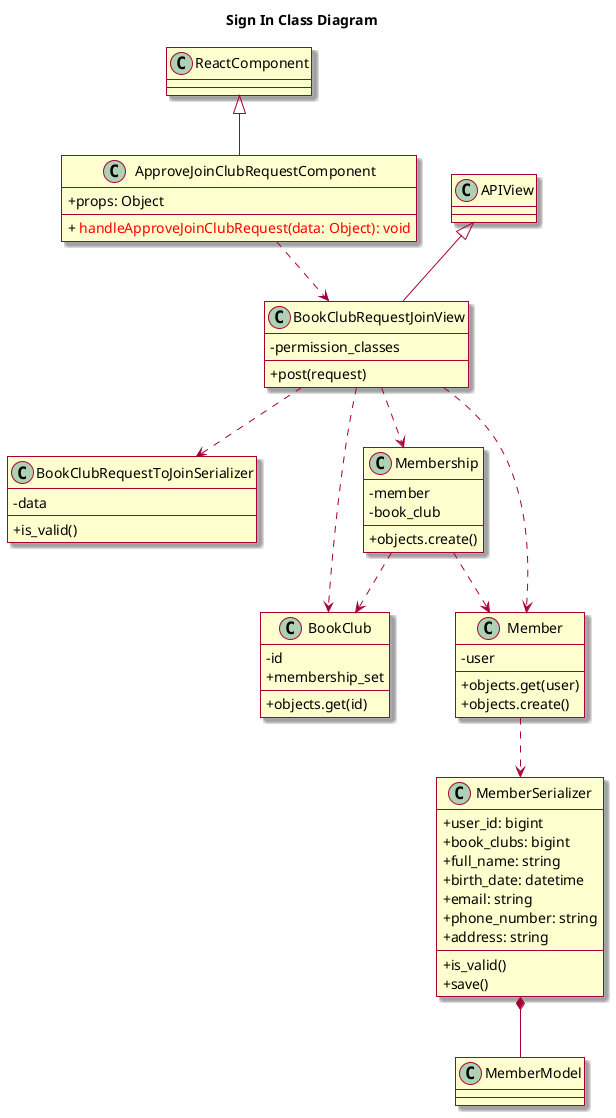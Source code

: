 @startuml

skin rose
skinparam classAttributeIconSize 0

title Sign In Class Diagram
class ReactComponent

class ApproveJoinClubRequestComponent {
	+ props: Object
	+ {method} <color:red> handleApproveJoinClubRequest(data: Object): void
}
class BookClubRequestJoinView {
  - permission_classes
  + post(request)
}

class BookClubRequestToJoinSerializer {
  - data
  + is_valid()
}

class BookClub {
  - id
  + objects.get(id)
  + membership_set
}

class Member {
  - user
  + objects.get(user)
  + objects.create()
}

class MemberSerializer {
  	+ user_id: bigint
    + book_clubs: bigint
    + full_name: string
    + birth_date: datetime 
    + email: string
    + phone_number: string
    + address: string
  + is_valid()
  + save()
}

class Membership {
  - member
  - book_club
  + objects.create()
}
class MemberModel{

}
ReactComponent <|-- ApproveJoinClubRequestComponent
APIView <|-- BookClubRequestJoinView
ApproveJoinClubRequestComponent ..> BookClubRequestJoinView
BookClubRequestJoinView ..> BookClubRequestToJoinSerializer
BookClubRequestJoinView ..> BookClub
BookClubRequestJoinView ..> Member
BookClubRequestJoinView ..> Membership
Member ..> MemberSerializer
Membership ..> Member
Membership ..> BookClub
MemberSerializer *-- MemberModel

@enduml
